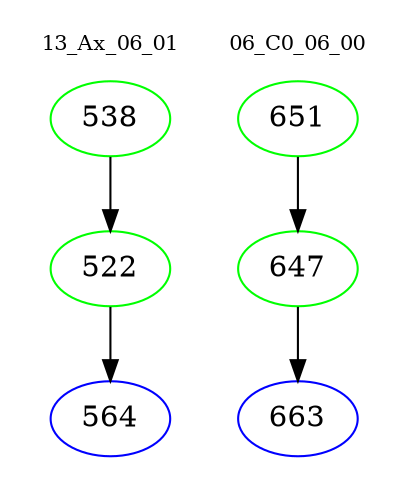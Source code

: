 digraph{
subgraph cluster_0 {
color = white
label = "13_Ax_06_01";
fontsize=10;
T0_538 [label="538", color="green"]
T0_538 -> T0_522 [color="black"]
T0_522 [label="522", color="green"]
T0_522 -> T0_564 [color="black"]
T0_564 [label="564", color="blue"]
}
subgraph cluster_1 {
color = white
label = "06_C0_06_00";
fontsize=10;
T1_651 [label="651", color="green"]
T1_651 -> T1_647 [color="black"]
T1_647 [label="647", color="green"]
T1_647 -> T1_663 [color="black"]
T1_663 [label="663", color="blue"]
}
}
